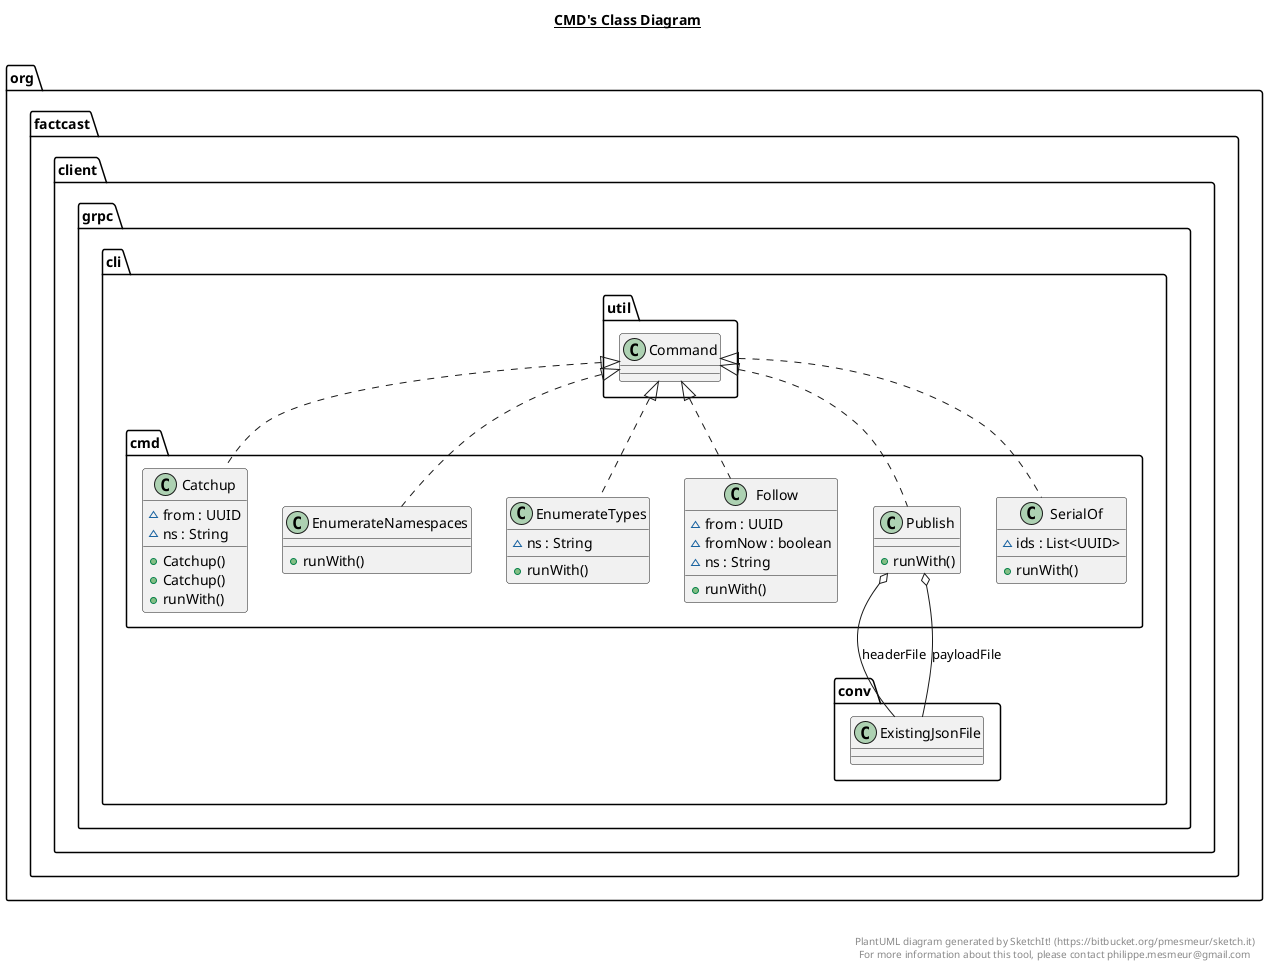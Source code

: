 @startuml

title __CMD's Class Diagram__\n

  namespace org.factcast.client.grpc.cli {
    namespace cmd {
      class org.factcast.client.grpc.cli.cmd.Catchup {
          ~ from : UUID
          ~ ns : String
          + Catchup()
          + Catchup()
          + runWith()
      }
    }
  }
  

  namespace org.factcast.client.grpc.cli {
    namespace cmd {
      class org.factcast.client.grpc.cli.cmd.EnumerateNamespaces {
          + runWith()
      }
    }
  }
  

  namespace org.factcast.client.grpc.cli {
    namespace cmd {
      class org.factcast.client.grpc.cli.cmd.EnumerateTypes {
          ~ ns : String
          + runWith()
      }
    }
  }
  

  namespace org.factcast.client.grpc.cli {
    namespace cmd {
      class org.factcast.client.grpc.cli.cmd.Follow {
          ~ from : UUID
          ~ fromNow : boolean
          ~ ns : String
          + runWith()
      }
    }
  }
  

  namespace org.factcast.client.grpc.cli {
    namespace cmd {
      class org.factcast.client.grpc.cli.cmd.Publish {
          + runWith()
      }
    }
  }
  

  namespace org.factcast.client.grpc.cli {
    namespace cmd {
      class org.factcast.client.grpc.cli.cmd.SerialOf {
          ~ ids : List<UUID>
          + runWith()
      }
    }
  }
  

  org.factcast.client.grpc.cli.cmd.Catchup .up.|> org.factcast.client.grpc.cli.util.Command
  org.factcast.client.grpc.cli.cmd.EnumerateNamespaces .up.|> org.factcast.client.grpc.cli.util.Command
  org.factcast.client.grpc.cli.cmd.EnumerateTypes .up.|> org.factcast.client.grpc.cli.util.Command
  org.factcast.client.grpc.cli.cmd.Follow .up.|> org.factcast.client.grpc.cli.util.Command
  org.factcast.client.grpc.cli.cmd.Publish .up.|> org.factcast.client.grpc.cli.util.Command
  org.factcast.client.grpc.cli.cmd.Publish o-- org.factcast.client.grpc.cli.conv.ExistingJsonFile : headerFile
  org.factcast.client.grpc.cli.cmd.Publish o-- org.factcast.client.grpc.cli.conv.ExistingJsonFile : payloadFile
  org.factcast.client.grpc.cli.cmd.SerialOf .up.|> org.factcast.client.grpc.cli.util.Command


right footer


PlantUML diagram generated by SketchIt! (https://bitbucket.org/pmesmeur/sketch.it)
For more information about this tool, please contact philippe.mesmeur@gmail.com
endfooter

@enduml
